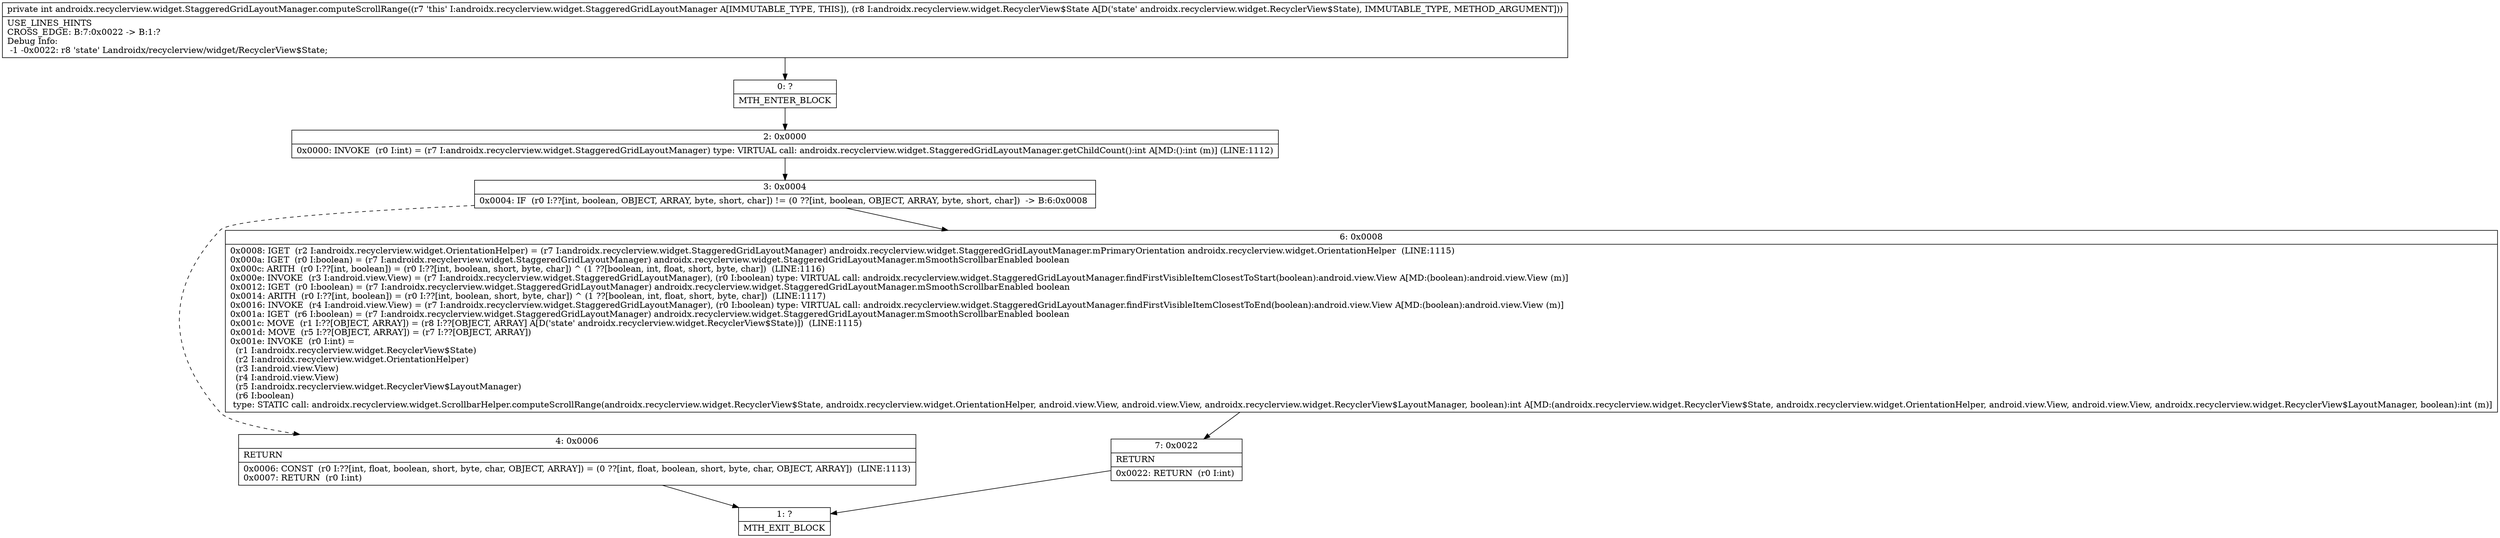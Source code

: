 digraph "CFG forandroidx.recyclerview.widget.StaggeredGridLayoutManager.computeScrollRange(Landroidx\/recyclerview\/widget\/RecyclerView$State;)I" {
Node_0 [shape=record,label="{0\:\ ?|MTH_ENTER_BLOCK\l}"];
Node_2 [shape=record,label="{2\:\ 0x0000|0x0000: INVOKE  (r0 I:int) = (r7 I:androidx.recyclerview.widget.StaggeredGridLayoutManager) type: VIRTUAL call: androidx.recyclerview.widget.StaggeredGridLayoutManager.getChildCount():int A[MD:():int (m)] (LINE:1112)\l}"];
Node_3 [shape=record,label="{3\:\ 0x0004|0x0004: IF  (r0 I:??[int, boolean, OBJECT, ARRAY, byte, short, char]) != (0 ??[int, boolean, OBJECT, ARRAY, byte, short, char])  \-\> B:6:0x0008 \l}"];
Node_4 [shape=record,label="{4\:\ 0x0006|RETURN\l|0x0006: CONST  (r0 I:??[int, float, boolean, short, byte, char, OBJECT, ARRAY]) = (0 ??[int, float, boolean, short, byte, char, OBJECT, ARRAY])  (LINE:1113)\l0x0007: RETURN  (r0 I:int) \l}"];
Node_1 [shape=record,label="{1\:\ ?|MTH_EXIT_BLOCK\l}"];
Node_6 [shape=record,label="{6\:\ 0x0008|0x0008: IGET  (r2 I:androidx.recyclerview.widget.OrientationHelper) = (r7 I:androidx.recyclerview.widget.StaggeredGridLayoutManager) androidx.recyclerview.widget.StaggeredGridLayoutManager.mPrimaryOrientation androidx.recyclerview.widget.OrientationHelper  (LINE:1115)\l0x000a: IGET  (r0 I:boolean) = (r7 I:androidx.recyclerview.widget.StaggeredGridLayoutManager) androidx.recyclerview.widget.StaggeredGridLayoutManager.mSmoothScrollbarEnabled boolean \l0x000c: ARITH  (r0 I:??[int, boolean]) = (r0 I:??[int, boolean, short, byte, char]) ^ (1 ??[boolean, int, float, short, byte, char])  (LINE:1116)\l0x000e: INVOKE  (r3 I:android.view.View) = (r7 I:androidx.recyclerview.widget.StaggeredGridLayoutManager), (r0 I:boolean) type: VIRTUAL call: androidx.recyclerview.widget.StaggeredGridLayoutManager.findFirstVisibleItemClosestToStart(boolean):android.view.View A[MD:(boolean):android.view.View (m)]\l0x0012: IGET  (r0 I:boolean) = (r7 I:androidx.recyclerview.widget.StaggeredGridLayoutManager) androidx.recyclerview.widget.StaggeredGridLayoutManager.mSmoothScrollbarEnabled boolean \l0x0014: ARITH  (r0 I:??[int, boolean]) = (r0 I:??[int, boolean, short, byte, char]) ^ (1 ??[boolean, int, float, short, byte, char])  (LINE:1117)\l0x0016: INVOKE  (r4 I:android.view.View) = (r7 I:androidx.recyclerview.widget.StaggeredGridLayoutManager), (r0 I:boolean) type: VIRTUAL call: androidx.recyclerview.widget.StaggeredGridLayoutManager.findFirstVisibleItemClosestToEnd(boolean):android.view.View A[MD:(boolean):android.view.View (m)]\l0x001a: IGET  (r6 I:boolean) = (r7 I:androidx.recyclerview.widget.StaggeredGridLayoutManager) androidx.recyclerview.widget.StaggeredGridLayoutManager.mSmoothScrollbarEnabled boolean \l0x001c: MOVE  (r1 I:??[OBJECT, ARRAY]) = (r8 I:??[OBJECT, ARRAY] A[D('state' androidx.recyclerview.widget.RecyclerView$State)])  (LINE:1115)\l0x001d: MOVE  (r5 I:??[OBJECT, ARRAY]) = (r7 I:??[OBJECT, ARRAY]) \l0x001e: INVOKE  (r0 I:int) = \l  (r1 I:androidx.recyclerview.widget.RecyclerView$State)\l  (r2 I:androidx.recyclerview.widget.OrientationHelper)\l  (r3 I:android.view.View)\l  (r4 I:android.view.View)\l  (r5 I:androidx.recyclerview.widget.RecyclerView$LayoutManager)\l  (r6 I:boolean)\l type: STATIC call: androidx.recyclerview.widget.ScrollbarHelper.computeScrollRange(androidx.recyclerview.widget.RecyclerView$State, androidx.recyclerview.widget.OrientationHelper, android.view.View, android.view.View, androidx.recyclerview.widget.RecyclerView$LayoutManager, boolean):int A[MD:(androidx.recyclerview.widget.RecyclerView$State, androidx.recyclerview.widget.OrientationHelper, android.view.View, android.view.View, androidx.recyclerview.widget.RecyclerView$LayoutManager, boolean):int (m)]\l}"];
Node_7 [shape=record,label="{7\:\ 0x0022|RETURN\l|0x0022: RETURN  (r0 I:int) \l}"];
MethodNode[shape=record,label="{private int androidx.recyclerview.widget.StaggeredGridLayoutManager.computeScrollRange((r7 'this' I:androidx.recyclerview.widget.StaggeredGridLayoutManager A[IMMUTABLE_TYPE, THIS]), (r8 I:androidx.recyclerview.widget.RecyclerView$State A[D('state' androidx.recyclerview.widget.RecyclerView$State), IMMUTABLE_TYPE, METHOD_ARGUMENT]))  | USE_LINES_HINTS\lCROSS_EDGE: B:7:0x0022 \-\> B:1:?\lDebug Info:\l  \-1 \-0x0022: r8 'state' Landroidx\/recyclerview\/widget\/RecyclerView$State;\l}"];
MethodNode -> Node_0;Node_0 -> Node_2;
Node_2 -> Node_3;
Node_3 -> Node_4[style=dashed];
Node_3 -> Node_6;
Node_4 -> Node_1;
Node_6 -> Node_7;
Node_7 -> Node_1;
}

